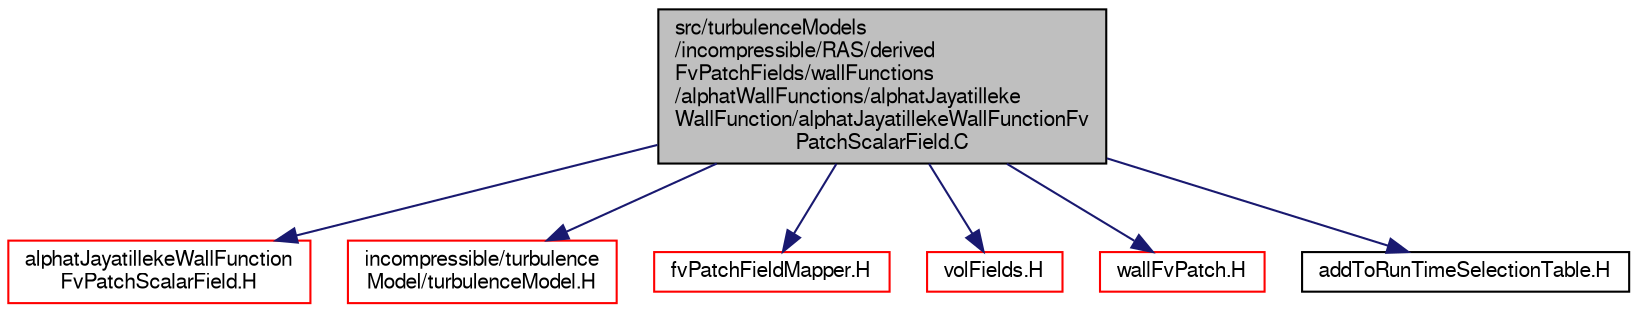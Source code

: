 digraph "src/turbulenceModels/incompressible/RAS/derivedFvPatchFields/wallFunctions/alphatWallFunctions/alphatJayatillekeWallFunction/alphatJayatillekeWallFunctionFvPatchScalarField.C"
{
  bgcolor="transparent";
  edge [fontname="FreeSans",fontsize="10",labelfontname="FreeSans",labelfontsize="10"];
  node [fontname="FreeSans",fontsize="10",shape=record];
  Node0 [label="src/turbulenceModels\l/incompressible/RAS/derived\lFvPatchFields/wallFunctions\l/alphatWallFunctions/alphatJayatilleke\lWallFunction/alphatJayatillekeWallFunctionFv\lPatchScalarField.C",height=0.2,width=0.4,color="black", fillcolor="grey75", style="filled", fontcolor="black"];
  Node0 -> Node1 [color="midnightblue",fontsize="10",style="solid",fontname="FreeSans"];
  Node1 [label="alphatJayatillekeWallFunction\lFvPatchScalarField.H",height=0.2,width=0.4,color="red",URL="$a39974.html"];
  Node0 -> Node190 [color="midnightblue",fontsize="10",style="solid",fontname="FreeSans"];
  Node190 [label="incompressible/turbulence\lModel/turbulenceModel.H",height=0.2,width=0.4,color="red",URL="$a40271.html"];
  Node0 -> Node307 [color="midnightblue",fontsize="10",style="solid",fontname="FreeSans"];
  Node307 [label="fvPatchFieldMapper.H",height=0.2,width=0.4,color="red",URL="$a02468.html"];
  Node0 -> Node196 [color="midnightblue",fontsize="10",style="solid",fontname="FreeSans"];
  Node196 [label="volFields.H",height=0.2,width=0.4,color="red",URL="$a02750.html"];
  Node0 -> Node308 [color="midnightblue",fontsize="10",style="solid",fontname="FreeSans"];
  Node308 [label="wallFvPatch.H",height=0.2,width=0.4,color="red",URL="$a03680.html"];
  Node0 -> Node310 [color="midnightblue",fontsize="10",style="solid",fontname="FreeSans"];
  Node310 [label="addToRunTimeSelectionTable.H",height=0.2,width=0.4,color="black",URL="$a09263.html",tooltip="Macros for easy insertion into run-time selection tables. "];
}
